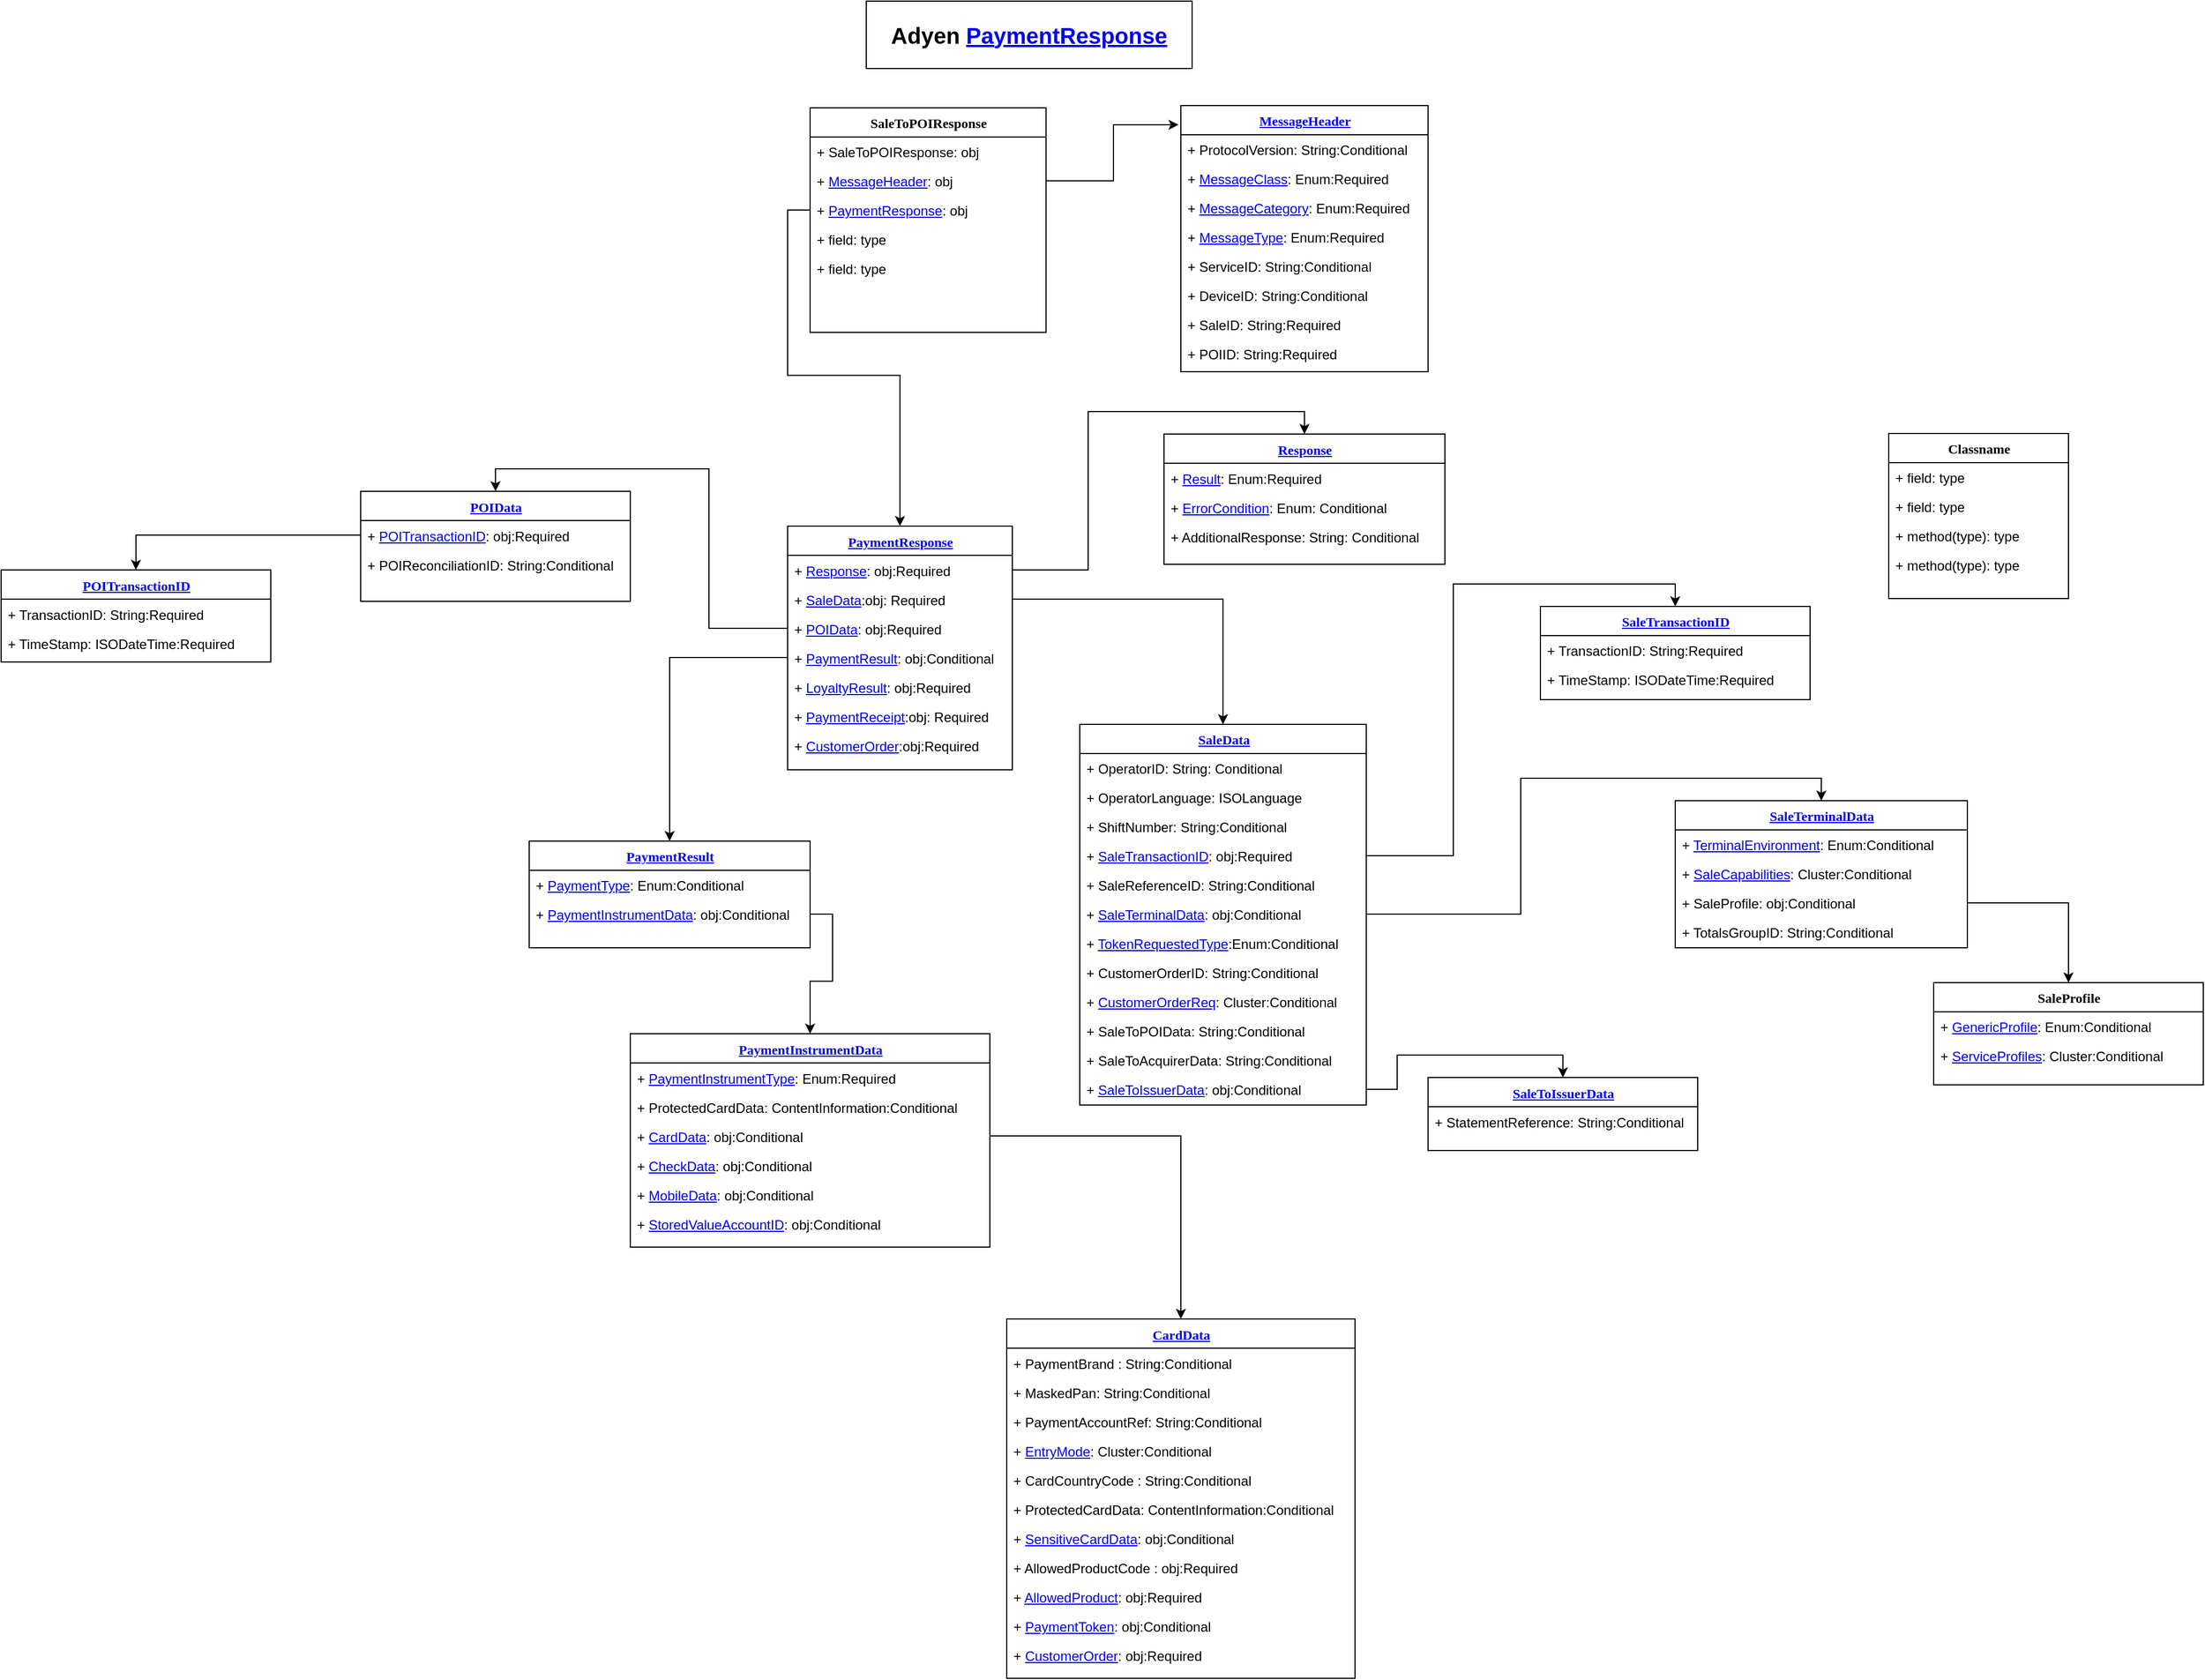 <mxfile version="10.6.7" type="github"><diagram name="Page-1" id="9f46799a-70d6-7492-0946-bef42562c5a5"><mxGraphModel dx="2496" dy="775" grid="1" gridSize="10" guides="1" tooltips="1" connect="1" arrows="1" fold="1" page="1" pageScale="1" pageWidth="1100" pageHeight="850" background="#ffffff" math="0" shadow="0"><root><mxCell id="0"/><mxCell id="1" parent="0"/><mxCell id="78961159f06e98e8-17" value="SaleToPOIResponse" style="swimlane;html=1;fontStyle=1;align=center;verticalAlign=top;childLayout=stackLayout;horizontal=1;startSize=26;horizontalStack=0;resizeParent=1;resizeLast=0;collapsible=1;marginBottom=0;swimlaneFillColor=#ffffff;rounded=0;shadow=0;comic=0;labelBackgroundColor=none;strokeColor=#000000;strokeWidth=1;fillColor=none;fontFamily=Verdana;fontSize=12;fontColor=#000000;" parent="1" vertex="1"><mxGeometry x="90" y="105" width="210" height="200" as="geometry"/></mxCell><mxCell id="78961159f06e98e8-21" value="+ SaleToPOIResponse: obj" style="text;html=1;strokeColor=none;fillColor=none;align=left;verticalAlign=top;spacingLeft=4;spacingRight=4;whiteSpace=wrap;overflow=hidden;rotatable=0;points=[[0,0.5],[1,0.5]];portConstraint=eastwest;" parent="78961159f06e98e8-17" vertex="1"><mxGeometry y="26" width="210" height="26" as="geometry"/></mxCell><mxCell id="78961159f06e98e8-23" value="+ &lt;a href=&quot;https://docs.adyen.com/point-of-sale/build-your-integration/terminal-api-reference/comadyennexomessageheader&quot;&gt;MessageHeader&lt;/a&gt;: obj" style="text;html=1;strokeColor=none;fillColor=none;align=left;verticalAlign=top;spacingLeft=4;spacingRight=4;whiteSpace=wrap;overflow=hidden;rotatable=0;points=[[0,0.5],[1,0.5]];portConstraint=eastwest;" parent="78961159f06e98e8-17" vertex="1"><mxGeometry y="52" width="210" height="26" as="geometry"/></mxCell><mxCell id="78961159f06e98e8-25" value="+ &lt;a href=&quot;https://docs.adyen.com/point-of-sale/build-your-integration/terminal-api-reference/comadyennexopaymentresponse&quot;&gt;PaymentResponse&lt;/a&gt;: obj" style="text;html=1;strokeColor=none;fillColor=none;align=left;verticalAlign=top;spacingLeft=4;spacingRight=4;whiteSpace=wrap;overflow=hidden;rotatable=0;points=[[0,0.5],[1,0.5]];portConstraint=eastwest;" parent="78961159f06e98e8-17" vertex="1"><mxGeometry y="78" width="210" height="26" as="geometry"/></mxCell><mxCell id="78961159f06e98e8-26" value="+ field: type" style="text;html=1;strokeColor=none;fillColor=none;align=left;verticalAlign=top;spacingLeft=4;spacingRight=4;whiteSpace=wrap;overflow=hidden;rotatable=0;points=[[0,0.5],[1,0.5]];portConstraint=eastwest;" parent="78961159f06e98e8-17" vertex="1"><mxGeometry y="104" width="210" height="26" as="geometry"/></mxCell><mxCell id="78961159f06e98e8-24" value="+ field: type" style="text;html=1;strokeColor=none;fillColor=none;align=left;verticalAlign=top;spacingLeft=4;spacingRight=4;whiteSpace=wrap;overflow=hidden;rotatable=0;points=[[0,0.5],[1,0.5]];portConstraint=eastwest;" parent="78961159f06e98e8-17" vertex="1"><mxGeometry y="130" width="210" height="26" as="geometry"/></mxCell><mxCell id="78961159f06e98e8-30" value="&lt;a href=&quot;https://docs.adyen.com/point-of-sale/build-your-integration/terminal-api-reference/comadyennexomessageheader/&quot;&gt;MessageHeader&lt;/a&gt;" style="swimlane;html=1;fontStyle=1;align=center;verticalAlign=top;childLayout=stackLayout;horizontal=1;startSize=26;horizontalStack=0;resizeParent=1;resizeLast=0;collapsible=1;marginBottom=0;swimlaneFillColor=#ffffff;rounded=0;shadow=0;comic=0;labelBackgroundColor=none;strokeColor=#000000;strokeWidth=1;fillColor=none;fontFamily=Verdana;fontSize=12;fontColor=#000000;" parent="1" vertex="1"><mxGeometry x="420" y="103" width="220" height="237" as="geometry"/></mxCell><mxCell id="78961159f06e98e8-31" value="+ &lt;span&gt;ProtocolVersion&lt;/span&gt;: String:Conditional" style="text;html=1;strokeColor=none;fillColor=none;align=left;verticalAlign=top;spacingLeft=4;spacingRight=4;whiteSpace=wrap;overflow=hidden;rotatable=0;points=[[0,0.5],[1,0.5]];portConstraint=eastwest;" parent="78961159f06e98e8-30" vertex="1"><mxGeometry y="26" width="220" height="26" as="geometry"/></mxCell><mxCell id="78961159f06e98e8-32" value="+ &lt;span&gt;&lt;a href=&quot;https://docs.adyen.com/point-of-sale/build-your-integration/terminal-api-reference/comadyennexomessageclass&quot;&gt;MessageClass&lt;/a&gt;&lt;/span&gt;: Enum:Required" style="text;html=1;strokeColor=none;fillColor=none;align=left;verticalAlign=top;spacingLeft=4;spacingRight=4;whiteSpace=wrap;overflow=hidden;rotatable=0;points=[[0,0.5],[1,0.5]];portConstraint=eastwest;" parent="78961159f06e98e8-30" vertex="1"><mxGeometry y="52" width="220" height="26" as="geometry"/></mxCell><mxCell id="78961159f06e98e8-33" value="+ &lt;span&gt;&lt;a href=&quot;https://docs.adyen.com/point-of-sale/build-your-integration/terminal-api-reference/comadyennexomessagecategory&quot;&gt;MessageCategory&lt;/a&gt;&lt;/span&gt;: Enum:Required" style="text;html=1;strokeColor=none;fillColor=none;align=left;verticalAlign=top;spacingLeft=4;spacingRight=4;whiteSpace=wrap;overflow=hidden;rotatable=0;points=[[0,0.5],[1,0.5]];portConstraint=eastwest;" parent="78961159f06e98e8-30" vertex="1"><mxGeometry y="78" width="220" height="26" as="geometry"/></mxCell><mxCell id="78961159f06e98e8-34" value="+ &lt;span&gt;&lt;a href=&quot;https://docs.adyen.com/point-of-sale/build-your-integration/terminal-api-reference/comadyennexomessagetype&quot;&gt;MessageType&lt;/a&gt;&lt;/span&gt;: Enum:Required" style="text;html=1;strokeColor=none;fillColor=none;align=left;verticalAlign=top;spacingLeft=4;spacingRight=4;whiteSpace=wrap;overflow=hidden;rotatable=0;points=[[0,0.5],[1,0.5]];portConstraint=eastwest;" parent="78961159f06e98e8-30" vertex="1"><mxGeometry y="104" width="220" height="26" as="geometry"/></mxCell><mxCell id="78961159f06e98e8-36" value="+ &lt;span&gt;ServiceID&lt;/span&gt;: String:Conditional" style="text;html=1;strokeColor=none;fillColor=none;align=left;verticalAlign=top;spacingLeft=4;spacingRight=4;whiteSpace=wrap;overflow=hidden;rotatable=0;points=[[0,0.5],[1,0.5]];portConstraint=eastwest;" parent="78961159f06e98e8-30" vertex="1"><mxGeometry y="130" width="220" height="26" as="geometry"/></mxCell><mxCell id="78961159f06e98e8-37" value="+ &lt;span&gt;DeviceID&lt;/span&gt;: String:Conditional" style="text;html=1;strokeColor=none;fillColor=none;align=left;verticalAlign=top;spacingLeft=4;spacingRight=4;whiteSpace=wrap;overflow=hidden;rotatable=0;points=[[0,0.5],[1,0.5]];portConstraint=eastwest;" parent="78961159f06e98e8-30" vertex="1"><mxGeometry y="156" width="220" height="26" as="geometry"/></mxCell><mxCell id="rwNBtSE2Y3DVdJ4eYWlQ-2" value="+ &lt;span&gt;SaleID&lt;/span&gt;: String:Required" style="text;html=1;strokeColor=none;fillColor=none;align=left;verticalAlign=top;spacingLeft=4;spacingRight=4;whiteSpace=wrap;overflow=hidden;rotatable=0;points=[[0,0.5],[1,0.5]];portConstraint=eastwest;" parent="78961159f06e98e8-30" vertex="1"><mxGeometry y="182" width="220" height="26" as="geometry"/></mxCell><mxCell id="rwNBtSE2Y3DVdJ4eYWlQ-3" value="+ &lt;span&gt;POIID&lt;/span&gt;: String:Required" style="text;html=1;strokeColor=none;fillColor=none;align=left;verticalAlign=top;spacingLeft=4;spacingRight=4;whiteSpace=wrap;overflow=hidden;rotatable=0;points=[[0,0.5],[1,0.5]];portConstraint=eastwest;" parent="78961159f06e98e8-30" vertex="1"><mxGeometry y="208" width="220" height="26" as="geometry"/></mxCell><mxCell id="78961159f06e98e8-56" value="&lt;span&gt;&lt;a href=&quot;https://docs.adyen.com/point-of-sale/build-your-integration/terminal-api-reference/comadyennexosaledata&quot;&gt;SaleData&lt;/a&gt;&lt;/span&gt;" style="swimlane;html=1;fontStyle=1;align=center;verticalAlign=top;childLayout=stackLayout;horizontal=1;startSize=26;horizontalStack=0;resizeParent=1;resizeLast=0;collapsible=1;marginBottom=0;swimlaneFillColor=#ffffff;rounded=0;shadow=0;comic=0;labelBackgroundColor=none;strokeColor=#000000;strokeWidth=1;fillColor=none;fontFamily=Verdana;fontSize=12;fontColor=#000000;" parent="1" vertex="1"><mxGeometry x="330" y="654" width="255" height="339" as="geometry"/></mxCell><mxCell id="78961159f06e98e8-57" value="+ &lt;span&gt;OperatorID&lt;/span&gt;: String: Conditional" style="text;html=1;strokeColor=none;fillColor=none;align=left;verticalAlign=top;spacingLeft=4;spacingRight=4;whiteSpace=wrap;overflow=hidden;rotatable=0;points=[[0,0.5],[1,0.5]];portConstraint=eastwest;" parent="78961159f06e98e8-56" vertex="1"><mxGeometry y="26" width="255" height="26" as="geometry"/></mxCell><mxCell id="78961159f06e98e8-58" value="+ &lt;span&gt;OperatorLanguage&lt;/span&gt;: ISOLanguage" style="text;html=1;strokeColor=none;fillColor=none;align=left;verticalAlign=top;spacingLeft=4;spacingRight=4;whiteSpace=wrap;overflow=hidden;rotatable=0;points=[[0,0.5],[1,0.5]];portConstraint=eastwest;" parent="78961159f06e98e8-56" vertex="1"><mxGeometry y="52" width="255" height="26" as="geometry"/></mxCell><mxCell id="78961159f06e98e8-59" value="+ &lt;span&gt;ShiftNumber&lt;/span&gt;: String:Conditional" style="text;html=1;strokeColor=none;fillColor=none;align=left;verticalAlign=top;spacingLeft=4;spacingRight=4;whiteSpace=wrap;overflow=hidden;rotatable=0;points=[[0,0.5],[1,0.5]];portConstraint=eastwest;" parent="78961159f06e98e8-56" vertex="1"><mxGeometry y="78" width="255" height="26" as="geometry"/></mxCell><mxCell id="78961159f06e98e8-60" value="+ &lt;span&gt;&lt;a href=&quot;https://docs.adyen.com/point-of-sale/build-your-integration/terminal-api-reference/comadyennexotransactionidtype&quot;&gt;SaleTransactionID&lt;/a&gt;&lt;/span&gt;: obj:Required" style="text;html=1;strokeColor=none;fillColor=none;align=left;verticalAlign=top;spacingLeft=4;spacingRight=4;whiteSpace=wrap;overflow=hidden;rotatable=0;points=[[0,0.5],[1,0.5]];portConstraint=eastwest;" parent="78961159f06e98e8-56" vertex="1"><mxGeometry y="104" width="255" height="26" as="geometry"/></mxCell><mxCell id="rwNBtSE2Y3DVdJ4eYWlQ-9" value="+ &lt;span&gt;SaleReferenceID&lt;/span&gt;: String:Conditional" style="text;html=1;strokeColor=none;fillColor=none;align=left;verticalAlign=top;spacingLeft=4;spacingRight=4;whiteSpace=wrap;overflow=hidden;rotatable=0;points=[[0,0.5],[1,0.5]];portConstraint=eastwest;" parent="78961159f06e98e8-56" vertex="1"><mxGeometry y="130" width="255" height="26" as="geometry"/></mxCell><mxCell id="78961159f06e98e8-61" value="+ &lt;span&gt;&lt;a href=&quot;https://docs.adyen.com/point-of-sale/build-your-integration/terminal-api-reference/comadyennexosaleterminaldata&quot;&gt;SaleTerminalData&lt;/a&gt;&lt;/span&gt;: obj:Conditional" style="text;html=1;strokeColor=none;fillColor=none;align=left;verticalAlign=top;spacingLeft=4;spacingRight=4;whiteSpace=wrap;overflow=hidden;rotatable=0;points=[[0,0.5],[1,0.5]];portConstraint=eastwest;" parent="78961159f06e98e8-56" vertex="1"><mxGeometry y="156" width="255" height="26" as="geometry"/></mxCell><mxCell id="78961159f06e98e8-62" value="+ &lt;span&gt;&lt;a href=&quot;https://docs.adyen.com/point-of-sale/build-your-integration/terminal-api-reference/comadyennexotokenrequestedtype&quot;&gt;TokenRequestedType&lt;/a&gt;&lt;/span&gt;:Enum:Conditional" style="text;html=1;strokeColor=none;fillColor=none;align=left;verticalAlign=top;spacingLeft=4;spacingRight=4;whiteSpace=wrap;overflow=hidden;rotatable=0;points=[[0,0.5],[1,0.5]];portConstraint=eastwest;" parent="78961159f06e98e8-56" vertex="1"><mxGeometry y="182" width="255" height="26" as="geometry"/></mxCell><mxCell id="78961159f06e98e8-63" value="+ &lt;span&gt;CustomerOrderID&lt;/span&gt;: String:Conditional" style="text;html=1;strokeColor=none;fillColor=none;align=left;verticalAlign=top;spacingLeft=4;spacingRight=4;whiteSpace=wrap;overflow=hidden;rotatable=0;points=[[0,0.5],[1,0.5]];portConstraint=eastwest;" parent="78961159f06e98e8-56" vertex="1"><mxGeometry y="208" width="255" height="26" as="geometry"/></mxCell><mxCell id="rwNBtSE2Y3DVdJ4eYWlQ-27" value="+ &lt;span&gt;&lt;a href=&quot;https://docs.adyen.com/point-of-sale/build-your-integration/terminal-api-reference/comadyennexocustomerorderreq&quot;&gt;CustomerOrderReq&lt;/a&gt;&lt;/span&gt;: Cluster:Conditional" style="text;html=1;strokeColor=none;fillColor=none;align=left;verticalAlign=top;spacingLeft=4;spacingRight=4;whiteSpace=wrap;overflow=hidden;rotatable=0;points=[[0,0.5],[1,0.5]];portConstraint=eastwest;" parent="78961159f06e98e8-56" vertex="1"><mxGeometry y="234" width="255" height="26" as="geometry"/></mxCell><mxCell id="rwNBtSE2Y3DVdJ4eYWlQ-28" value="+ &lt;span&gt;SaleToPOIData&lt;/span&gt;: String:Conditional" style="text;html=1;strokeColor=none;fillColor=none;align=left;verticalAlign=top;spacingLeft=4;spacingRight=4;whiteSpace=wrap;overflow=hidden;rotatable=0;points=[[0,0.5],[1,0.5]];portConstraint=eastwest;" parent="78961159f06e98e8-56" vertex="1"><mxGeometry y="260" width="255" height="26" as="geometry"/></mxCell><mxCell id="rwNBtSE2Y3DVdJ4eYWlQ-29" value="+ &lt;span&gt;SaleToAcquirerData&lt;/span&gt;: String:Conditional" style="text;html=1;strokeColor=none;fillColor=none;align=left;verticalAlign=top;spacingLeft=4;spacingRight=4;whiteSpace=wrap;overflow=hidden;rotatable=0;points=[[0,0.5],[1,0.5]];portConstraint=eastwest;" parent="78961159f06e98e8-56" vertex="1"><mxGeometry y="286" width="255" height="26" as="geometry"/></mxCell><mxCell id="rwNBtSE2Y3DVdJ4eYWlQ-30" value="+ &lt;span&gt;&lt;a href=&quot;https://docs.adyen.com/point-of-sale/build-your-integration/terminal-api-reference/comadyennexosaletoissuerdata&quot;&gt;SaleToIssuerData&lt;/a&gt;&lt;/span&gt;: obj:Conditional" style="text;html=1;strokeColor=none;fillColor=none;align=left;verticalAlign=top;spacingLeft=4;spacingRight=4;whiteSpace=wrap;overflow=hidden;rotatable=0;points=[[0,0.5],[1,0.5]];portConstraint=eastwest;" parent="78961159f06e98e8-56" vertex="1"><mxGeometry y="312" width="255" height="26" as="geometry"/></mxCell><mxCell id="78961159f06e98e8-69" value="&lt;a href=&quot;https://docs.adyen.com/point-of-sale/build-your-integration/terminal-api-reference/comadyennexopaymentresponse&quot;&gt;PaymentResponse&lt;/a&gt;" style="swimlane;html=1;fontStyle=1;align=center;verticalAlign=top;childLayout=stackLayout;horizontal=1;startSize=26;horizontalStack=0;resizeParent=1;resizeLast=0;collapsible=1;marginBottom=0;swimlaneFillColor=#ffffff;rounded=0;shadow=0;comic=0;labelBackgroundColor=none;strokeColor=#000000;strokeWidth=1;fillColor=none;fontFamily=Verdana;fontSize=12;fontColor=#000000;" parent="1" vertex="1"><mxGeometry x="70" y="477.5" width="200" height="217" as="geometry"/></mxCell><mxCell id="78961159f06e98e8-70" value="+ &lt;span&gt;&lt;a href=&quot;https://docs.adyen.com/point-of-sale/build-your-integration/terminal-api-reference/comadyennexoresponse&quot;&gt;Response&lt;/a&gt;&lt;/span&gt;: obj:Required" style="text;html=1;strokeColor=none;fillColor=none;align=left;verticalAlign=top;spacingLeft=4;spacingRight=4;whiteSpace=wrap;overflow=hidden;rotatable=0;points=[[0,0.5],[1,0.5]];portConstraint=eastwest;" parent="78961159f06e98e8-69" vertex="1"><mxGeometry y="26" width="200" height="26" as="geometry"/></mxCell><mxCell id="78961159f06e98e8-71" value="+ &lt;span&gt;&lt;a href=&quot;https://docs.adyen.com/point-of-sale/build-your-integration/terminal-api-reference/comadyennexosaledata&quot;&gt;SaleData&lt;/a&gt;&lt;/span&gt;:obj: Required" style="text;html=1;strokeColor=none;fillColor=none;align=left;verticalAlign=top;spacingLeft=4;spacingRight=4;whiteSpace=wrap;overflow=hidden;rotatable=0;points=[[0,0.5],[1,0.5]];portConstraint=eastwest;" parent="78961159f06e98e8-69" vertex="1"><mxGeometry y="52" width="200" height="26" as="geometry"/></mxCell><mxCell id="78961159f06e98e8-72" value="+ &lt;span&gt;&lt;a href=&quot;https://docs.adyen.com/point-of-sale/build-your-integration/terminal-api-reference/comadyennexopoidata&quot;&gt;POIData&lt;/a&gt;&lt;/span&gt;: obj:Required" style="text;html=1;strokeColor=none;fillColor=none;align=left;verticalAlign=top;spacingLeft=4;spacingRight=4;whiteSpace=wrap;overflow=hidden;rotatable=0;points=[[0,0.5],[1,0.5]];portConstraint=eastwest;" parent="78961159f06e98e8-69" vertex="1"><mxGeometry y="78" width="200" height="26" as="geometry"/></mxCell><mxCell id="78961159f06e98e8-74" value="+ &lt;span&gt;&lt;a href=&quot;https://docs.adyen.com/point-of-sale/build-your-integration/terminal-api-reference/comadyennexopaymentresult&quot;&gt;PaymentResult&lt;/a&gt;&lt;/span&gt;: obj:Conditional" style="text;html=1;strokeColor=none;fillColor=none;align=left;verticalAlign=top;spacingLeft=4;spacingRight=4;whiteSpace=wrap;overflow=hidden;rotatable=0;points=[[0,0.5],[1,0.5]];portConstraint=eastwest;" parent="78961159f06e98e8-69" vertex="1"><mxGeometry y="104" width="200" height="26" as="geometry"/></mxCell><mxCell id="78961159f06e98e8-75" value="+ &lt;span&gt;&lt;a href=&quot;https://docs.adyen.com/point-of-sale/build-your-integration/terminal-api-reference/comadyennexoloyaltyresult&quot;&gt;LoyaltyResult&lt;/a&gt;&lt;/span&gt;: obj:Required" style="text;html=1;strokeColor=none;fillColor=none;align=left;verticalAlign=top;spacingLeft=4;spacingRight=4;whiteSpace=wrap;overflow=hidden;rotatable=0;points=[[0,0.5],[1,0.5]];portConstraint=eastwest;" parent="78961159f06e98e8-69" vertex="1"><mxGeometry y="130" width="200" height="26" as="geometry"/></mxCell><mxCell id="78961159f06e98e8-76" value="+ &lt;span&gt;&lt;a href=&quot;https://docs.adyen.com/point-of-sale/build-your-integration/terminal-api-reference/comadyennexopaymentreceipt&quot;&gt;PaymentReceipt&lt;/a&gt;&lt;/span&gt;:obj: Required" style="text;html=1;strokeColor=none;fillColor=none;align=left;verticalAlign=top;spacingLeft=4;spacingRight=4;whiteSpace=wrap;overflow=hidden;rotatable=0;points=[[0,0.5],[1,0.5]];portConstraint=eastwest;" parent="78961159f06e98e8-69" vertex="1"><mxGeometry y="156" width="200" height="26" as="geometry"/></mxCell><mxCell id="78961159f06e98e8-78" value="+ &lt;span&gt;&lt;a href=&quot;https://docs.adyen.com/point-of-sale/build-your-integration/terminal-api-reference/comadyennexocustomerorder&quot;&gt;CustomerOrder&lt;/a&gt;&lt;/span&gt;:obj:Required" style="text;html=1;strokeColor=none;fillColor=none;align=left;verticalAlign=top;spacingLeft=4;spacingRight=4;whiteSpace=wrap;overflow=hidden;rotatable=0;points=[[0,0.5],[1,0.5]];portConstraint=eastwest;" parent="78961159f06e98e8-69" vertex="1"><mxGeometry y="182" width="200" height="26" as="geometry"/></mxCell><mxCell id="78961159f06e98e8-82" value="&lt;span&gt;&lt;a href=&quot;https://docs.adyen.com/point-of-sale/build-your-integration/terminal-api-reference/comadyennexoresponse&quot;&gt;Response&lt;/a&gt;&lt;/span&gt;" style="swimlane;html=1;fontStyle=1;align=center;verticalAlign=top;childLayout=stackLayout;horizontal=1;startSize=26;horizontalStack=0;resizeParent=1;resizeLast=0;collapsible=1;marginBottom=0;swimlaneFillColor=#ffffff;rounded=0;shadow=0;comic=0;labelBackgroundColor=none;strokeColor=#000000;strokeWidth=1;fillColor=none;fontFamily=Verdana;fontSize=12;fontColor=#000000;" parent="1" vertex="1"><mxGeometry x="405" y="395.5" width="250" height="116" as="geometry"><mxRectangle x="440" y="364" width="90" height="26" as="alternateBounds"/></mxGeometry></mxCell><mxCell id="78961159f06e98e8-83" value="+ &lt;span&gt;&lt;a href=&quot;https://docs.adyen.com/point-of-sale/build-your-integration/terminal-api-reference/comadyennexoresult&quot;&gt;Result&lt;/a&gt;&lt;/span&gt;: Enum:Required" style="text;html=1;strokeColor=none;fillColor=none;align=left;verticalAlign=top;spacingLeft=4;spacingRight=4;whiteSpace=wrap;overflow=hidden;rotatable=0;points=[[0,0.5],[1,0.5]];portConstraint=eastwest;" parent="78961159f06e98e8-82" vertex="1"><mxGeometry y="26" width="250" height="26" as="geometry"/></mxCell><mxCell id="78961159f06e98e8-84" value="+ &lt;span&gt;&lt;a href=&quot;https://docs.adyen.com/point-of-sale/build-your-integration/terminal-api-reference/comadyennexoerrorcondition&quot;&gt;ErrorCondition&lt;/a&gt;&lt;/span&gt;: Enum: Conditional" style="text;html=1;strokeColor=none;fillColor=none;align=left;verticalAlign=top;spacingLeft=4;spacingRight=4;whiteSpace=wrap;overflow=hidden;rotatable=0;points=[[0,0.5],[1,0.5]];portConstraint=eastwest;" parent="78961159f06e98e8-82" vertex="1"><mxGeometry y="52" width="250" height="26" as="geometry"/></mxCell><mxCell id="78961159f06e98e8-85" value="+ &lt;span&gt;AdditionalResponse&lt;/span&gt;: String: Conditional" style="text;html=1;strokeColor=none;fillColor=none;align=left;verticalAlign=top;spacingLeft=4;spacingRight=4;whiteSpace=wrap;overflow=hidden;rotatable=0;points=[[0,0.5],[1,0.5]];portConstraint=eastwest;" parent="78961159f06e98e8-82" vertex="1"><mxGeometry y="78" width="250" height="26" as="geometry"/></mxCell><mxCell id="78961159f06e98e8-95" value="&lt;span&gt;&lt;a href=&quot;https://docs.adyen.com/point-of-sale/build-your-integration/terminal-api-reference/comadyennexotransactionidtype&quot;&gt;SaleTransactionID&lt;/a&gt;&lt;/span&gt;" style="swimlane;html=1;fontStyle=1;align=center;verticalAlign=top;childLayout=stackLayout;horizontal=1;startSize=26;horizontalStack=0;resizeParent=1;resizeLast=0;collapsible=1;marginBottom=0;swimlaneFillColor=#ffffff;rounded=0;shadow=0;comic=0;labelBackgroundColor=none;strokeColor=#000000;strokeWidth=1;fillColor=none;fontFamily=Verdana;fontSize=12;fontColor=#000000;" parent="1" vertex="1"><mxGeometry x="740" y="549" width="240" height="83" as="geometry"/></mxCell><mxCell id="78961159f06e98e8-96" value="+ &lt;span&gt;TransactionID&lt;/span&gt;: String:Required" style="text;html=1;strokeColor=none;fillColor=none;align=left;verticalAlign=top;spacingLeft=4;spacingRight=4;whiteSpace=wrap;overflow=hidden;rotatable=0;points=[[0,0.5],[1,0.5]];portConstraint=eastwest;" parent="78961159f06e98e8-95" vertex="1"><mxGeometry y="26" width="240" height="26" as="geometry"/></mxCell><mxCell id="78961159f06e98e8-97" value="+ &lt;span&gt;TimeStamp&lt;/span&gt;: &lt;span&gt;ISODateTime:Required&lt;/span&gt;" style="text;html=1;strokeColor=none;fillColor=none;align=left;verticalAlign=top;spacingLeft=4;spacingRight=4;whiteSpace=wrap;overflow=hidden;rotatable=0;points=[[0,0.5],[1,0.5]];portConstraint=eastwest;" parent="78961159f06e98e8-95" vertex="1"><mxGeometry y="52" width="240" height="26" as="geometry"/></mxCell><mxCell id="78961159f06e98e8-108" value="Classname" style="swimlane;html=1;fontStyle=1;align=center;verticalAlign=top;childLayout=stackLayout;horizontal=1;startSize=26;horizontalStack=0;resizeParent=1;resizeLast=0;collapsible=1;marginBottom=0;swimlaneFillColor=#ffffff;rounded=0;shadow=0;comic=0;labelBackgroundColor=none;strokeColor=#000000;strokeWidth=1;fillColor=none;fontFamily=Verdana;fontSize=12;fontColor=#000000;" parent="1" vertex="1"><mxGeometry x="1050" y="395.0" width="160" height="147" as="geometry"/></mxCell><mxCell id="78961159f06e98e8-109" value="+ field: type" style="text;html=1;strokeColor=none;fillColor=none;align=left;verticalAlign=top;spacingLeft=4;spacingRight=4;whiteSpace=wrap;overflow=hidden;rotatable=0;points=[[0,0.5],[1,0.5]];portConstraint=eastwest;" parent="78961159f06e98e8-108" vertex="1"><mxGeometry y="26" width="160" height="26" as="geometry"/></mxCell><mxCell id="78961159f06e98e8-110" value="+ field: type" style="text;html=1;strokeColor=none;fillColor=none;align=left;verticalAlign=top;spacingLeft=4;spacingRight=4;whiteSpace=wrap;overflow=hidden;rotatable=0;points=[[0,0.5],[1,0.5]];portConstraint=eastwest;" parent="78961159f06e98e8-108" vertex="1"><mxGeometry y="52" width="160" height="26" as="geometry"/></mxCell><mxCell id="78961159f06e98e8-117" value="+ method(type): type" style="text;html=1;strokeColor=none;fillColor=none;align=left;verticalAlign=top;spacingLeft=4;spacingRight=4;whiteSpace=wrap;overflow=hidden;rotatable=0;points=[[0,0.5],[1,0.5]];portConstraint=eastwest;" parent="78961159f06e98e8-108" vertex="1"><mxGeometry y="78" width="160" height="26" as="geometry"/></mxCell><mxCell id="78961159f06e98e8-120" value="+ method(type): type" style="text;html=1;strokeColor=none;fillColor=none;align=left;verticalAlign=top;spacingLeft=4;spacingRight=4;whiteSpace=wrap;overflow=hidden;rotatable=0;points=[[0,0.5],[1,0.5]];portConstraint=eastwest;" parent="78961159f06e98e8-108" vertex="1"><mxGeometry y="104" width="160" height="30" as="geometry"/></mxCell><mxCell id="rwNBtSE2Y3DVdJ4eYWlQ-4" style="edgeStyle=orthogonalEdgeStyle;rounded=0;orthogonalLoop=1;jettySize=auto;html=1;entryX=-0.009;entryY=0.072;entryDx=0;entryDy=0;entryPerimeter=0;" parent="1" source="78961159f06e98e8-23" target="78961159f06e98e8-30" edge="1"><mxGeometry relative="1" as="geometry"/></mxCell><mxCell id="rwNBtSE2Y3DVdJ4eYWlQ-7" style="edgeStyle=orthogonalEdgeStyle;rounded=0;orthogonalLoop=1;jettySize=auto;html=1;entryX=0.5;entryY=0;entryDx=0;entryDy=0;" parent="1" source="78961159f06e98e8-70" target="78961159f06e98e8-82" edge="1"><mxGeometry relative="1" as="geometry"/></mxCell><mxCell id="rwNBtSE2Y3DVdJ4eYWlQ-8" style="edgeStyle=orthogonalEdgeStyle;rounded=0;orthogonalLoop=1;jettySize=auto;html=1;" parent="1" source="78961159f06e98e8-25" target="78961159f06e98e8-69" edge="1"><mxGeometry relative="1" as="geometry"/></mxCell><mxCell id="rwNBtSE2Y3DVdJ4eYWlQ-10" style="edgeStyle=orthogonalEdgeStyle;rounded=0;orthogonalLoop=1;jettySize=auto;html=1;entryX=0.5;entryY=0;entryDx=0;entryDy=0;" parent="1" source="78961159f06e98e8-60" target="78961159f06e98e8-95" edge="1"><mxGeometry relative="1" as="geometry"/></mxCell><mxCell id="rwNBtSE2Y3DVdJ4eYWlQ-11" value="&lt;span&gt;&lt;a href=&quot;https://docs.adyen.com/point-of-sale/build-your-integration/terminal-api-reference/comadyennexosaleterminaldata&quot;&gt;SaleTerminalData&lt;/a&gt;&lt;/span&gt;" style="swimlane;html=1;fontStyle=1;align=center;verticalAlign=top;childLayout=stackLayout;horizontal=1;startSize=26;horizontalStack=0;resizeParent=1;resizeLast=0;collapsible=1;marginBottom=0;swimlaneFillColor=#ffffff;rounded=0;shadow=0;comic=0;labelBackgroundColor=none;strokeColor=#000000;strokeWidth=1;fillColor=none;fontFamily=Verdana;fontSize=12;fontColor=#000000;" parent="1" vertex="1"><mxGeometry x="860" y="722" width="260" height="131" as="geometry"/></mxCell><mxCell id="rwNBtSE2Y3DVdJ4eYWlQ-12" value="+ &lt;span&gt;&lt;a href=&quot;https://docs.adyen.com/point-of-sale/build-your-integration/terminal-api-reference/comadyennexoterminalenvironment&quot;&gt;TerminalEnvironment&lt;/a&gt;&lt;/span&gt;: Enum:Conditional" style="text;html=1;strokeColor=none;fillColor=none;align=left;verticalAlign=top;spacingLeft=4;spacingRight=4;whiteSpace=wrap;overflow=hidden;rotatable=0;points=[[0,0.5],[1,0.5]];portConstraint=eastwest;" parent="rwNBtSE2Y3DVdJ4eYWlQ-11" vertex="1"><mxGeometry y="26" width="260" height="26" as="geometry"/></mxCell><mxCell id="rwNBtSE2Y3DVdJ4eYWlQ-16" value="+ &lt;span&gt;&lt;a href=&quot;https://docs.adyen.com/point-of-sale/build-your-integration/terminal-api-reference/comadyennexosalecapabilities&quot;&gt;SaleCapabilities&lt;/a&gt;&lt;/span&gt;: &lt;span&gt;Cluster&lt;/span&gt;&lt;span&gt;:Conditional&lt;/span&gt;" style="text;html=1;strokeColor=none;fillColor=none;align=left;verticalAlign=top;spacingLeft=4;spacingRight=4;whiteSpace=wrap;overflow=hidden;rotatable=0;points=[[0,0.5],[1,0.5]];portConstraint=eastwest;" parent="rwNBtSE2Y3DVdJ4eYWlQ-11" vertex="1"><mxGeometry y="52" width="260" height="26" as="geometry"/></mxCell><mxCell id="rwNBtSE2Y3DVdJ4eYWlQ-14" value="+ &lt;span&gt;SaleProfile&lt;/span&gt;: obj&lt;span&gt;:Conditional&lt;/span&gt;" style="text;html=1;strokeColor=none;fillColor=none;align=left;verticalAlign=top;spacingLeft=4;spacingRight=4;whiteSpace=wrap;overflow=hidden;rotatable=0;points=[[0,0.5],[1,0.5]];portConstraint=eastwest;" parent="rwNBtSE2Y3DVdJ4eYWlQ-11" vertex="1"><mxGeometry y="78" width="260" height="26" as="geometry"/></mxCell><mxCell id="rwNBtSE2Y3DVdJ4eYWlQ-15" value="+ &lt;span&gt;TotalsGroupID&lt;/span&gt;: String&lt;span&gt;:Conditional&lt;/span&gt;" style="text;html=1;strokeColor=none;fillColor=none;align=left;verticalAlign=top;spacingLeft=4;spacingRight=4;whiteSpace=wrap;overflow=hidden;rotatable=0;points=[[0,0.5],[1,0.5]];portConstraint=eastwest;" parent="rwNBtSE2Y3DVdJ4eYWlQ-11" vertex="1"><mxGeometry y="104" width="260" height="27" as="geometry"/></mxCell><mxCell id="rwNBtSE2Y3DVdJ4eYWlQ-17" value="&lt;span&gt;SaleProfile&lt;/span&gt;" style="swimlane;html=1;fontStyle=1;align=center;verticalAlign=top;childLayout=stackLayout;horizontal=1;startSize=26;horizontalStack=0;resizeParent=1;resizeLast=0;collapsible=1;marginBottom=0;swimlaneFillColor=#ffffff;rounded=0;shadow=0;comic=0;labelBackgroundColor=none;strokeColor=#000000;strokeWidth=1;fillColor=none;fontFamily=Verdana;fontSize=12;fontColor=#000000;" parent="1" vertex="1"><mxGeometry x="1090" y="884" width="240" height="91" as="geometry"/></mxCell><mxCell id="rwNBtSE2Y3DVdJ4eYWlQ-18" value="+ &lt;span&gt;&lt;a href=&quot;https://docs.adyen.com/point-of-sale/build-your-integration/terminal-api-reference/comadyennexogenericprofile&quot;&gt;GenericProfile&lt;/a&gt;&lt;/span&gt;: Enum:Conditional" style="text;html=1;strokeColor=none;fillColor=none;align=left;verticalAlign=top;spacingLeft=4;spacingRight=4;whiteSpace=wrap;overflow=hidden;rotatable=0;points=[[0,0.5],[1,0.5]];portConstraint=eastwest;" parent="rwNBtSE2Y3DVdJ4eYWlQ-17" vertex="1"><mxGeometry y="26" width="240" height="26" as="geometry"/></mxCell><mxCell id="rwNBtSE2Y3DVdJ4eYWlQ-19" value="+ &lt;span&gt;&lt;a href=&quot;https://docs.adyen.com/point-of-sale/build-your-integration/terminal-api-reference/comadyennexoserviceprofiles&quot;&gt;ServiceProfiles&lt;/a&gt;&lt;/span&gt;: Cluster:Conditional" style="text;html=1;strokeColor=none;fillColor=none;align=left;verticalAlign=top;spacingLeft=4;spacingRight=4;whiteSpace=wrap;overflow=hidden;rotatable=0;points=[[0,0.5],[1,0.5]];portConstraint=eastwest;" parent="rwNBtSE2Y3DVdJ4eYWlQ-17" vertex="1"><mxGeometry y="52" width="240" height="26" as="geometry"/></mxCell><mxCell id="rwNBtSE2Y3DVdJ4eYWlQ-23" style="edgeStyle=orthogonalEdgeStyle;rounded=0;orthogonalLoop=1;jettySize=auto;html=1;entryX=0.5;entryY=0;entryDx=0;entryDy=0;" parent="1" source="rwNBtSE2Y3DVdJ4eYWlQ-14" target="rwNBtSE2Y3DVdJ4eYWlQ-17" edge="1"><mxGeometry relative="1" as="geometry"/></mxCell><mxCell id="rwNBtSE2Y3DVdJ4eYWlQ-31" value="&lt;span&gt;&lt;a href=&quot;https://docs.adyen.com/point-of-sale/build-your-integration/terminal-api-reference/comadyennexosaletoissuerdata&quot;&gt;SaleToIssuerData&lt;/a&gt;&lt;/span&gt;" style="swimlane;html=1;fontStyle=1;align=center;verticalAlign=top;childLayout=stackLayout;horizontal=1;startSize=26;horizontalStack=0;resizeParent=1;resizeLast=0;collapsible=1;marginBottom=0;swimlaneFillColor=#ffffff;rounded=0;shadow=0;comic=0;labelBackgroundColor=none;strokeColor=#000000;strokeWidth=1;fillColor=none;fontFamily=Verdana;fontSize=12;fontColor=#000000;" parent="1" vertex="1"><mxGeometry x="640" y="968.5" width="240" height="65" as="geometry"/></mxCell><mxCell id="rwNBtSE2Y3DVdJ4eYWlQ-32" value="+ &lt;span&gt;StatementReference&lt;/span&gt;: String:Conditional" style="text;html=1;strokeColor=none;fillColor=none;align=left;verticalAlign=top;spacingLeft=4;spacingRight=4;whiteSpace=wrap;overflow=hidden;rotatable=0;points=[[0,0.5],[1,0.5]];portConstraint=eastwest;" parent="rwNBtSE2Y3DVdJ4eYWlQ-31" vertex="1"><mxGeometry y="26" width="240" height="26" as="geometry"/></mxCell><mxCell id="rwNBtSE2Y3DVdJ4eYWlQ-34" style="edgeStyle=orthogonalEdgeStyle;rounded=0;orthogonalLoop=1;jettySize=auto;html=1;entryX=0.5;entryY=0;entryDx=0;entryDy=0;" parent="1" source="rwNBtSE2Y3DVdJ4eYWlQ-30" target="rwNBtSE2Y3DVdJ4eYWlQ-31" edge="1"><mxGeometry relative="1" as="geometry"/></mxCell><mxCell id="rwNBtSE2Y3DVdJ4eYWlQ-35" style="edgeStyle=orthogonalEdgeStyle;rounded=0;orthogonalLoop=1;jettySize=auto;html=1;entryX=0.5;entryY=0;entryDx=0;entryDy=0;" parent="1" source="78961159f06e98e8-71" target="78961159f06e98e8-56" edge="1"><mxGeometry relative="1" as="geometry"/></mxCell><mxCell id="rwNBtSE2Y3DVdJ4eYWlQ-36" style="edgeStyle=orthogonalEdgeStyle;rounded=0;orthogonalLoop=1;jettySize=auto;html=1;entryX=0.5;entryY=0;entryDx=0;entryDy=0;" parent="1" source="78961159f06e98e8-61" target="rwNBtSE2Y3DVdJ4eYWlQ-11" edge="1"><mxGeometry relative="1" as="geometry"/></mxCell><mxCell id="rwNBtSE2Y3DVdJ4eYWlQ-37" value="&lt;span&gt;&lt;a href=&quot;https://docs.adyen.com/point-of-sale/build-your-integration/terminal-api-reference/comadyennexopoidata&quot;&gt;POIData&lt;/a&gt;&lt;/span&gt;" style="swimlane;html=1;fontStyle=1;align=center;verticalAlign=top;childLayout=stackLayout;horizontal=1;startSize=26;horizontalStack=0;resizeParent=1;resizeLast=0;collapsible=1;marginBottom=0;swimlaneFillColor=#ffffff;rounded=0;shadow=0;comic=0;labelBackgroundColor=none;strokeColor=#000000;strokeWidth=1;fillColor=none;fontFamily=Verdana;fontSize=12;fontColor=#000000;" parent="1" vertex="1"><mxGeometry x="-310" y="446.5" width="240" height="98" as="geometry"/></mxCell><mxCell id="rwNBtSE2Y3DVdJ4eYWlQ-38" value="+ &lt;span&gt;&lt;a href=&quot;https://docs.adyen.com/point-of-sale/build-your-integration/terminal-api-reference/comadyennexotransactionidtype&quot;&gt;POITransactionID&lt;/a&gt;&lt;/span&gt;: obj:Required" style="text;html=1;strokeColor=none;fillColor=none;align=left;verticalAlign=top;spacingLeft=4;spacingRight=4;whiteSpace=wrap;overflow=hidden;rotatable=0;points=[[0,0.5],[1,0.5]];portConstraint=eastwest;" parent="rwNBtSE2Y3DVdJ4eYWlQ-37" vertex="1"><mxGeometry y="26" width="240" height="26" as="geometry"/></mxCell><mxCell id="rwNBtSE2Y3DVdJ4eYWlQ-39" value="+ &lt;span&gt;POIReconciliationID&lt;/span&gt;: String:Conditional" style="text;html=1;strokeColor=none;fillColor=none;align=left;verticalAlign=top;spacingLeft=4;spacingRight=4;whiteSpace=wrap;overflow=hidden;rotatable=0;points=[[0,0.5],[1,0.5]];portConstraint=eastwest;" parent="rwNBtSE2Y3DVdJ4eYWlQ-37" vertex="1"><mxGeometry y="52" width="240" height="26" as="geometry"/></mxCell><mxCell id="rwNBtSE2Y3DVdJ4eYWlQ-43" value="&lt;span&gt;&lt;a href=&quot;https://docs.adyen.com/point-of-sale/build-your-integration/terminal-api-reference/comadyennexotransactionidtype&quot;&gt;POITransactionID&lt;/a&gt;&lt;/span&gt;" style="swimlane;html=1;fontStyle=1;align=center;verticalAlign=top;childLayout=stackLayout;horizontal=1;startSize=26;horizontalStack=0;resizeParent=1;resizeLast=0;collapsible=1;marginBottom=0;swimlaneFillColor=#ffffff;rounded=0;shadow=0;comic=0;labelBackgroundColor=none;strokeColor=#000000;strokeWidth=1;fillColor=none;fontFamily=Verdana;fontSize=12;fontColor=#000000;" parent="1" vertex="1"><mxGeometry x="-630" y="516.5" width="240" height="82" as="geometry"/></mxCell><mxCell id="rwNBtSE2Y3DVdJ4eYWlQ-44" value="+ &lt;span&gt;TransactionID&lt;/span&gt;: String:Required" style="text;html=1;strokeColor=none;fillColor=none;align=left;verticalAlign=top;spacingLeft=4;spacingRight=4;whiteSpace=wrap;overflow=hidden;rotatable=0;points=[[0,0.5],[1,0.5]];portConstraint=eastwest;" parent="rwNBtSE2Y3DVdJ4eYWlQ-43" vertex="1"><mxGeometry y="26" width="240" height="26" as="geometry"/></mxCell><mxCell id="rwNBtSE2Y3DVdJ4eYWlQ-45" value="+ &lt;span&gt;TimeStamp&lt;/span&gt;: &lt;span&gt;ISODateTime:Required&lt;/span&gt;" style="text;html=1;strokeColor=none;fillColor=none;align=left;verticalAlign=top;spacingLeft=4;spacingRight=4;whiteSpace=wrap;overflow=hidden;rotatable=0;points=[[0,0.5],[1,0.5]];portConstraint=eastwest;" parent="rwNBtSE2Y3DVdJ4eYWlQ-43" vertex="1"><mxGeometry y="52" width="240" height="26" as="geometry"/></mxCell><mxCell id="rwNBtSE2Y3DVdJ4eYWlQ-51" style="edgeStyle=orthogonalEdgeStyle;rounded=0;orthogonalLoop=1;jettySize=auto;html=1;" parent="1" source="rwNBtSE2Y3DVdJ4eYWlQ-38" target="rwNBtSE2Y3DVdJ4eYWlQ-43" edge="1"><mxGeometry relative="1" as="geometry"/></mxCell><mxCell id="rwNBtSE2Y3DVdJ4eYWlQ-52" style="edgeStyle=orthogonalEdgeStyle;rounded=0;orthogonalLoop=1;jettySize=auto;html=1;entryX=0.5;entryY=0;entryDx=0;entryDy=0;" parent="1" source="78961159f06e98e8-72" target="rwNBtSE2Y3DVdJ4eYWlQ-37" edge="1"><mxGeometry relative="1" as="geometry"/></mxCell><mxCell id="rwNBtSE2Y3DVdJ4eYWlQ-53" value="&lt;span&gt;&lt;a href=&quot;https://docs.adyen.com/point-of-sale/build-your-integration/terminal-api-reference/comadyennexopaymentresult&quot;&gt;PaymentResult&lt;/a&gt;&lt;/span&gt;" style="swimlane;html=1;fontStyle=1;align=center;verticalAlign=top;childLayout=stackLayout;horizontal=1;startSize=26;horizontalStack=0;resizeParent=1;resizeLast=0;collapsible=1;marginBottom=0;swimlaneFillColor=#ffffff;rounded=0;shadow=0;comic=0;labelBackgroundColor=none;strokeColor=#000000;strokeWidth=1;fillColor=none;fontFamily=Verdana;fontSize=12;fontColor=#000000;" parent="1" vertex="1"><mxGeometry x="-160" y="758" width="250" height="95" as="geometry"/></mxCell><mxCell id="rwNBtSE2Y3DVdJ4eYWlQ-54" value="+ &lt;span&gt;&lt;a href=&quot;https://docs.adyen.com/point-of-sale/build-your-integration/terminal-api-reference/comadyennexopaymenttype&quot;&gt;PaymentType&lt;/a&gt;&lt;/span&gt;: Enum:Conditional" style="text;html=1;strokeColor=none;fillColor=none;align=left;verticalAlign=top;spacingLeft=4;spacingRight=4;whiteSpace=wrap;overflow=hidden;rotatable=0;points=[[0,0.5],[1,0.5]];portConstraint=eastwest;" parent="rwNBtSE2Y3DVdJ4eYWlQ-53" vertex="1"><mxGeometry y="26" width="250" height="26" as="geometry"/></mxCell><mxCell id="rwNBtSE2Y3DVdJ4eYWlQ-55" value="+ &lt;span&gt;&lt;a href=&quot;https://docs.adyen.com/point-of-sale/build-your-integration/terminal-api-reference/comadyennexopaymentinstrumentdata&quot;&gt;PaymentInstrumentData&lt;/a&gt;&lt;/span&gt;: obj:Conditional" style="text;html=1;strokeColor=none;fillColor=none;align=left;verticalAlign=top;spacingLeft=4;spacingRight=4;whiteSpace=wrap;overflow=hidden;rotatable=0;points=[[0,0.5],[1,0.5]];portConstraint=eastwest;" parent="rwNBtSE2Y3DVdJ4eYWlQ-53" vertex="1"><mxGeometry y="52" width="250" height="26" as="geometry"/></mxCell><mxCell id="rwNBtSE2Y3DVdJ4eYWlQ-59" value="&lt;span&gt;&lt;a href=&quot;https://docs.adyen.com/point-of-sale/build-your-integration/terminal-api-reference/comadyennexopaymentinstrumentdata&quot;&gt;PaymentInstrumentData&lt;/a&gt;&lt;/span&gt;" style="swimlane;html=1;fontStyle=1;align=center;verticalAlign=top;childLayout=stackLayout;horizontal=1;startSize=26;horizontalStack=0;resizeParent=1;resizeLast=0;collapsible=1;marginBottom=0;swimlaneFillColor=#ffffff;rounded=0;shadow=0;comic=0;labelBackgroundColor=none;strokeColor=#000000;strokeWidth=1;fillColor=none;fontFamily=Verdana;fontSize=12;fontColor=#000000;" parent="1" vertex="1"><mxGeometry x="-70" y="929.5" width="320" height="190" as="geometry"/></mxCell><mxCell id="rwNBtSE2Y3DVdJ4eYWlQ-60" value="+ &lt;span&gt;&lt;a href=&quot;https://docs.adyen.com/point-of-sale/build-your-integration/terminal-api-reference/comadyennexopaymentinstrumenttype&quot;&gt;PaymentInstrumentType&lt;/a&gt;&lt;/span&gt;: Enum:Required" style="text;html=1;strokeColor=none;fillColor=none;align=left;verticalAlign=top;spacingLeft=4;spacingRight=4;whiteSpace=wrap;overflow=hidden;rotatable=0;points=[[0,0.5],[1,0.5]];portConstraint=eastwest;" parent="rwNBtSE2Y3DVdJ4eYWlQ-59" vertex="1"><mxGeometry y="26" width="320" height="26" as="geometry"/></mxCell><mxCell id="rwNBtSE2Y3DVdJ4eYWlQ-61" value="+ &lt;span&gt;ProtectedCardData&lt;/span&gt;: &lt;span&gt;ContentInformation:Conditional&lt;/span&gt;" style="text;html=1;strokeColor=none;fillColor=none;align=left;verticalAlign=top;spacingLeft=4;spacingRight=4;whiteSpace=wrap;overflow=hidden;rotatable=0;points=[[0,0.5],[1,0.5]];portConstraint=eastwest;" parent="rwNBtSE2Y3DVdJ4eYWlQ-59" vertex="1"><mxGeometry y="52" width="320" height="26" as="geometry"/></mxCell><mxCell id="rwNBtSE2Y3DVdJ4eYWlQ-65" value="+ &lt;span&gt;&lt;a href=&quot;https://docs.adyen.com/point-of-sale/build-your-integration/terminal-api-reference/comadyennexocarddata&quot;&gt;CardData&lt;/a&gt;&lt;/span&gt;: obj&lt;span&gt;:Conditional&lt;/span&gt;" style="text;html=1;strokeColor=none;fillColor=none;align=left;verticalAlign=top;spacingLeft=4;spacingRight=4;whiteSpace=wrap;overflow=hidden;rotatable=0;points=[[0,0.5],[1,0.5]];portConstraint=eastwest;" parent="rwNBtSE2Y3DVdJ4eYWlQ-59" vertex="1"><mxGeometry y="78" width="320" height="26" as="geometry"/></mxCell><mxCell id="rwNBtSE2Y3DVdJ4eYWlQ-68" value="+ &lt;span&gt;&lt;a href=&quot;https://docs.adyen.com/point-of-sale/build-your-integration/terminal-api-reference/comadyennexocheckdata&quot;&gt;CheckData&lt;/a&gt;&lt;/span&gt;: obj&lt;span&gt;:Conditional&lt;/span&gt;" style="text;html=1;strokeColor=none;fillColor=none;align=left;verticalAlign=top;spacingLeft=4;spacingRight=4;whiteSpace=wrap;overflow=hidden;rotatable=0;points=[[0,0.5],[1,0.5]];portConstraint=eastwest;" parent="rwNBtSE2Y3DVdJ4eYWlQ-59" vertex="1"><mxGeometry y="104" width="320" height="26" as="geometry"/></mxCell><mxCell id="rwNBtSE2Y3DVdJ4eYWlQ-67" value="+ &lt;span&gt;&lt;a href=&quot;https://docs.adyen.com/point-of-sale/build-your-integration/terminal-api-reference/comadyennexomobiledata&quot;&gt;MobileData&lt;/a&gt;&lt;/span&gt;: obj&lt;span&gt;:Conditional&lt;/span&gt;" style="text;html=1;strokeColor=none;fillColor=none;align=left;verticalAlign=top;spacingLeft=4;spacingRight=4;whiteSpace=wrap;overflow=hidden;rotatable=0;points=[[0,0.5],[1,0.5]];portConstraint=eastwest;" parent="rwNBtSE2Y3DVdJ4eYWlQ-59" vertex="1"><mxGeometry y="130" width="320" height="26" as="geometry"/></mxCell><mxCell id="rwNBtSE2Y3DVdJ4eYWlQ-66" value="+ &lt;span&gt;&lt;a href=&quot;https://docs.adyen.com/point-of-sale/build-your-integration/terminal-api-reference/comadyennexostoredvalueaccountid&quot;&gt;StoredValueAccountID&lt;/a&gt;&lt;/span&gt;: obj&lt;span&gt;:Conditional&lt;/span&gt;" style="text;html=1;strokeColor=none;fillColor=none;align=left;verticalAlign=top;spacingLeft=4;spacingRight=4;whiteSpace=wrap;overflow=hidden;rotatable=0;points=[[0,0.5],[1,0.5]];portConstraint=eastwest;" parent="rwNBtSE2Y3DVdJ4eYWlQ-59" vertex="1"><mxGeometry y="156" width="320" height="26" as="geometry"/></mxCell><mxCell id="rwNBtSE2Y3DVdJ4eYWlQ-69" value="&lt;span&gt;&lt;a href=&quot;https://docs.adyen.com/point-of-sale/build-your-integration/terminal-api-reference/comadyennexocarddata&quot;&gt;CardData&lt;/a&gt;&lt;/span&gt;" style="swimlane;html=1;fontStyle=1;align=center;verticalAlign=top;childLayout=stackLayout;horizontal=1;startSize=26;horizontalStack=0;resizeParent=1;resizeLast=0;collapsible=1;marginBottom=0;swimlaneFillColor=#ffffff;rounded=0;shadow=0;comic=0;labelBackgroundColor=none;strokeColor=#000000;strokeWidth=1;fillColor=none;fontFamily=Verdana;fontSize=12;fontColor=#000000;" parent="1" vertex="1"><mxGeometry x="265" y="1183.5" width="310" height="320" as="geometry"/></mxCell><mxCell id="rwNBtSE2Y3DVdJ4eYWlQ-70" value="+ &lt;span&gt;PaymentBrand &lt;/span&gt;: String:Conditional" style="text;html=1;strokeColor=none;fillColor=none;align=left;verticalAlign=top;spacingLeft=4;spacingRight=4;whiteSpace=wrap;overflow=hidden;rotatable=0;points=[[0,0.5],[1,0.5]];portConstraint=eastwest;" parent="rwNBtSE2Y3DVdJ4eYWlQ-69" vertex="1"><mxGeometry y="26" width="310" height="26" as="geometry"/></mxCell><mxCell id="rwNBtSE2Y3DVdJ4eYWlQ-71" value="+ &lt;span&gt;MaskedPan&lt;/span&gt;: &lt;span&gt;String&lt;/span&gt;:Conditional" style="text;html=1;strokeColor=none;fillColor=none;align=left;verticalAlign=top;spacingLeft=4;spacingRight=4;whiteSpace=wrap;overflow=hidden;rotatable=0;points=[[0,0.5],[1,0.5]];portConstraint=eastwest;" parent="rwNBtSE2Y3DVdJ4eYWlQ-69" vertex="1"><mxGeometry y="52" width="310" height="26" as="geometry"/></mxCell><mxCell id="rwNBtSE2Y3DVdJ4eYWlQ-75" value="+ &lt;span&gt;PaymentAccountRef&lt;/span&gt;: &lt;span&gt;String&lt;/span&gt;:Conditional" style="text;html=1;strokeColor=none;fillColor=none;align=left;verticalAlign=top;spacingLeft=4;spacingRight=4;whiteSpace=wrap;overflow=hidden;rotatable=0;points=[[0,0.5],[1,0.5]];portConstraint=eastwest;" parent="rwNBtSE2Y3DVdJ4eYWlQ-69" vertex="1"><mxGeometry y="78" width="310" height="26" as="geometry"/></mxCell><mxCell id="rwNBtSE2Y3DVdJ4eYWlQ-76" value="+ &lt;span&gt;&lt;a href=&quot;https://docs.adyen.com/point-of-sale/build-your-integration/terminal-api-reference/comadyennexoentrymode&quot;&gt;EntryMode&lt;/a&gt;&lt;/span&gt;: Cluster:Conditional" style="text;html=1;strokeColor=none;fillColor=none;align=left;verticalAlign=top;spacingLeft=4;spacingRight=4;whiteSpace=wrap;overflow=hidden;rotatable=0;points=[[0,0.5],[1,0.5]];portConstraint=eastwest;" parent="rwNBtSE2Y3DVdJ4eYWlQ-69" vertex="1"><mxGeometry y="104" width="310" height="26" as="geometry"/></mxCell><mxCell id="rwNBtSE2Y3DVdJ4eYWlQ-77" value="+ &lt;span&gt;CardCountryCode &lt;/span&gt;: &lt;span&gt;String&lt;/span&gt;:Conditional" style="text;html=1;strokeColor=none;fillColor=none;align=left;verticalAlign=top;spacingLeft=4;spacingRight=4;whiteSpace=wrap;overflow=hidden;rotatable=0;points=[[0,0.5],[1,0.5]];portConstraint=eastwest;" parent="rwNBtSE2Y3DVdJ4eYWlQ-69" vertex="1"><mxGeometry y="130" width="310" height="26" as="geometry"/></mxCell><mxCell id="rwNBtSE2Y3DVdJ4eYWlQ-78" value="+ &lt;span&gt;ProtectedCardData&lt;/span&gt;: &lt;span&gt;ContentInformation&lt;/span&gt;:Conditional" style="text;html=1;strokeColor=none;fillColor=none;align=left;verticalAlign=top;spacingLeft=4;spacingRight=4;whiteSpace=wrap;overflow=hidden;rotatable=0;points=[[0,0.5],[1,0.5]];portConstraint=eastwest;" parent="rwNBtSE2Y3DVdJ4eYWlQ-69" vertex="1"><mxGeometry y="156" width="310" height="26" as="geometry"/></mxCell><mxCell id="rwNBtSE2Y3DVdJ4eYWlQ-79" value="+ &lt;span&gt;&lt;a href=&quot;https://docs.adyen.com/point-of-sale/build-your-integration/terminal-api-reference/comadyennexosensitivecarddata&quot;&gt;SensitiveCardData&lt;/a&gt;&lt;/span&gt;: obj:Conditional" style="text;html=1;strokeColor=none;fillColor=none;align=left;verticalAlign=top;spacingLeft=4;spacingRight=4;whiteSpace=wrap;overflow=hidden;rotatable=0;points=[[0,0.5],[1,0.5]];portConstraint=eastwest;" parent="rwNBtSE2Y3DVdJ4eYWlQ-69" vertex="1"><mxGeometry y="182" width="310" height="26" as="geometry"/></mxCell><mxCell id="rwNBtSE2Y3DVdJ4eYWlQ-80" value="+ &lt;span&gt;AllowedProductCode &lt;/span&gt;: obj:Required" style="text;html=1;strokeColor=none;fillColor=none;align=left;verticalAlign=top;spacingLeft=4;spacingRight=4;whiteSpace=wrap;overflow=hidden;rotatable=0;points=[[0,0.5],[1,0.5]];portConstraint=eastwest;" parent="rwNBtSE2Y3DVdJ4eYWlQ-69" vertex="1"><mxGeometry y="208" width="310" height="26" as="geometry"/></mxCell><mxCell id="rwNBtSE2Y3DVdJ4eYWlQ-81" value="+ &lt;span&gt;&lt;a href=&quot;https://docs.adyen.com/point-of-sale/build-your-integration/terminal-api-reference/comadyennexoallowedproduct&quot;&gt;AllowedProduct&lt;/a&gt;&lt;/span&gt;: obj:Required" style="text;html=1;strokeColor=none;fillColor=none;align=left;verticalAlign=top;spacingLeft=4;spacingRight=4;whiteSpace=wrap;overflow=hidden;rotatable=0;points=[[0,0.5],[1,0.5]];portConstraint=eastwest;" parent="rwNBtSE2Y3DVdJ4eYWlQ-69" vertex="1"><mxGeometry y="234" width="310" height="26" as="geometry"/></mxCell><mxCell id="rwNBtSE2Y3DVdJ4eYWlQ-82" value="+ &lt;span&gt;&lt;a href=&quot;https://docs.adyen.com/point-of-sale/build-your-integration/terminal-api-reference/comadyennexopaymenttoken&quot;&gt;PaymentToken&lt;/a&gt;&lt;/span&gt;: obj:Conditional" style="text;html=1;strokeColor=none;fillColor=none;align=left;verticalAlign=top;spacingLeft=4;spacingRight=4;whiteSpace=wrap;overflow=hidden;rotatable=0;points=[[0,0.5],[1,0.5]];portConstraint=eastwest;" parent="rwNBtSE2Y3DVdJ4eYWlQ-69" vertex="1"><mxGeometry y="260" width="310" height="26" as="geometry"/></mxCell><mxCell id="rwNBtSE2Y3DVdJ4eYWlQ-83" value="+ &lt;span&gt;&lt;a href=&quot;https://docs.adyen.com/point-of-sale/build-your-integration/terminal-api-reference/comadyennexocustomerorder&quot;&gt;CustomerOrder&lt;/a&gt;&lt;/span&gt;: obj:Required" style="text;html=1;strokeColor=none;fillColor=none;align=left;verticalAlign=top;spacingLeft=4;spacingRight=4;whiteSpace=wrap;overflow=hidden;rotatable=0;points=[[0,0.5],[1,0.5]];portConstraint=eastwest;" parent="rwNBtSE2Y3DVdJ4eYWlQ-69" vertex="1"><mxGeometry y="286" width="310" height="26" as="geometry"/></mxCell><mxCell id="rwNBtSE2Y3DVdJ4eYWlQ-84" style="edgeStyle=orthogonalEdgeStyle;rounded=0;orthogonalLoop=1;jettySize=auto;html=1;entryX=0.5;entryY=0;entryDx=0;entryDy=0;" parent="1" source="rwNBtSE2Y3DVdJ4eYWlQ-65" target="rwNBtSE2Y3DVdJ4eYWlQ-69" edge="1"><mxGeometry relative="1" as="geometry"/></mxCell><mxCell id="rwNBtSE2Y3DVdJ4eYWlQ-85" style="edgeStyle=orthogonalEdgeStyle;rounded=0;orthogonalLoop=1;jettySize=auto;html=1;" parent="1" source="rwNBtSE2Y3DVdJ4eYWlQ-55" target="rwNBtSE2Y3DVdJ4eYWlQ-59" edge="1"><mxGeometry relative="1" as="geometry"/></mxCell><mxCell id="rwNBtSE2Y3DVdJ4eYWlQ-86" style="edgeStyle=orthogonalEdgeStyle;rounded=0;orthogonalLoop=1;jettySize=auto;html=1;" parent="1" source="78961159f06e98e8-74" target="rwNBtSE2Y3DVdJ4eYWlQ-53" edge="1"><mxGeometry relative="1" as="geometry"/></mxCell><mxCell id="rwNBtSE2Y3DVdJ4eYWlQ-88" value="Adyen &lt;a style=&quot;font-size: 20px;&quot;&gt;&lt;span style=&quot;font-size: 20px;&quot;&gt;PaymentResponse&lt;/span&gt;&lt;/a&gt;" style="rounded=0;whiteSpace=wrap;html=1;fontStyle=1;fontSize=20;" parent="1" vertex="1"><mxGeometry x="140" y="10" width="290" height="60" as="geometry"/></mxCell></root></mxGraphModel></diagram></mxfile>